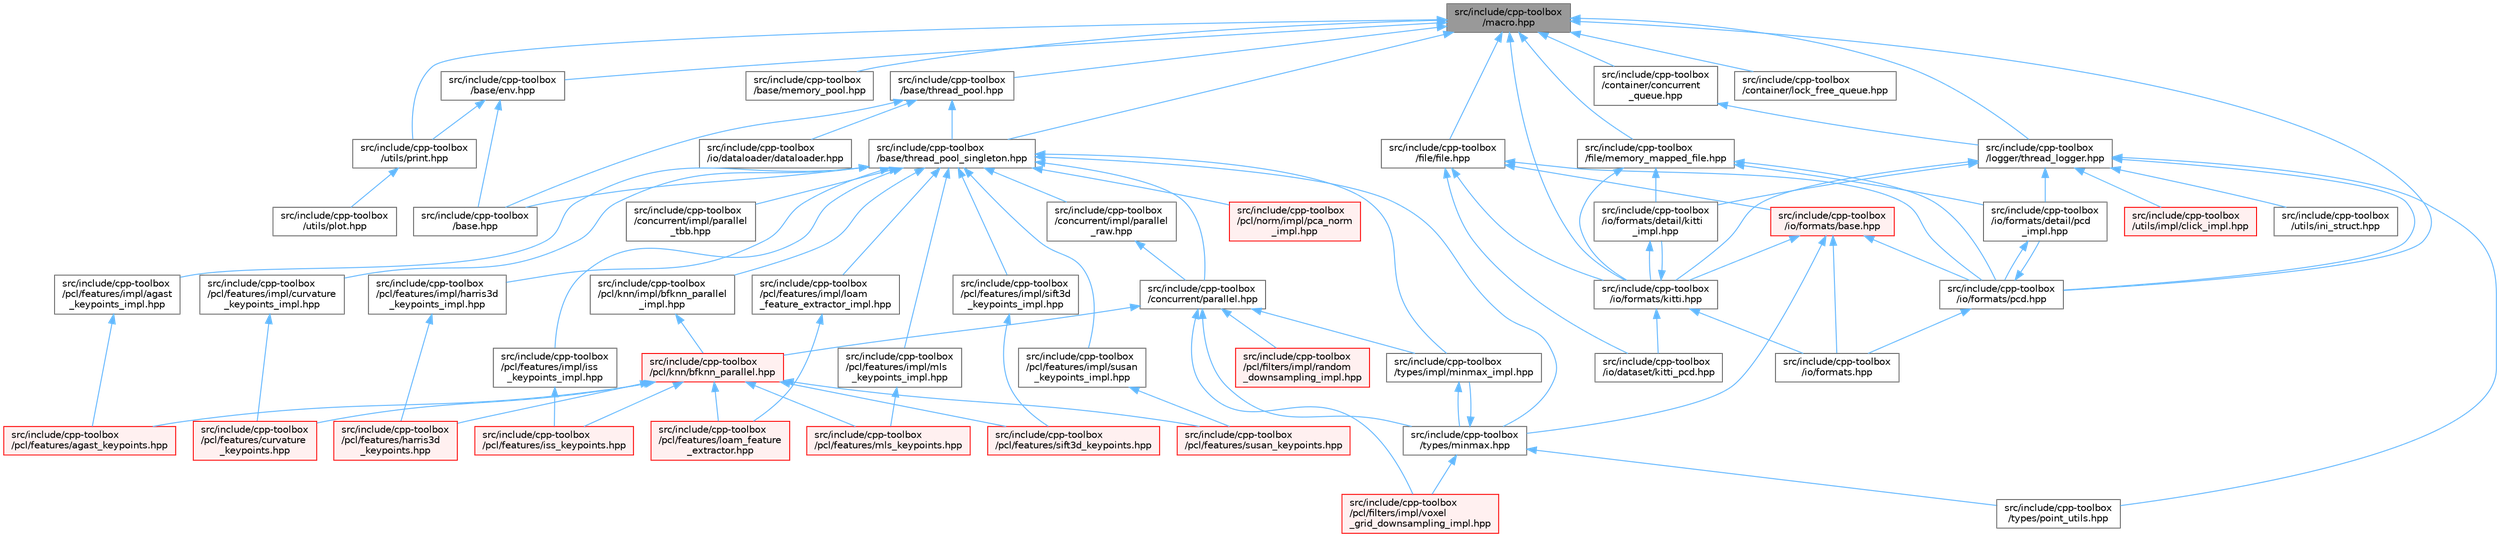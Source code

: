 digraph "src/include/cpp-toolbox/macro.hpp"
{
 // LATEX_PDF_SIZE
  bgcolor="transparent";
  edge [fontname=Helvetica,fontsize=10,labelfontname=Helvetica,labelfontsize=10];
  node [fontname=Helvetica,fontsize=10,shape=box,height=0.2,width=0.4];
  Node1 [id="Node000001",label="src/include/cpp-toolbox\l/macro.hpp",height=0.2,width=0.4,color="gray40", fillcolor="grey60", style="filled", fontcolor="black",tooltip="通用的编译器、平台、架构检测和实用宏定义 / Common macros for compiler, platform, architecture detection and utility macro..."];
  Node1 -> Node2 [id="edge1_Node000001_Node000002",dir="back",color="steelblue1",style="solid",tooltip=" "];
  Node2 [id="Node000002",label="src/include/cpp-toolbox\l/base/env.hpp",height=0.2,width=0.4,color="grey40", fillcolor="white", style="filled",URL="$env_8hpp.html",tooltip=" "];
  Node2 -> Node3 [id="edge2_Node000002_Node000003",dir="back",color="steelblue1",style="solid",tooltip=" "];
  Node3 [id="Node000003",label="src/include/cpp-toolbox\l/base.hpp",height=0.2,width=0.4,color="grey40", fillcolor="white", style="filled",URL="$base_8hpp.html",tooltip=" "];
  Node2 -> Node4 [id="edge3_Node000002_Node000004",dir="back",color="steelblue1",style="solid",tooltip=" "];
  Node4 [id="Node000004",label="src/include/cpp-toolbox\l/utils/print.hpp",height=0.2,width=0.4,color="grey40", fillcolor="white", style="filled",URL="$print_8hpp.html",tooltip=" "];
  Node4 -> Node5 [id="edge4_Node000004_Node000005",dir="back",color="steelblue1",style="solid",tooltip=" "];
  Node5 [id="Node000005",label="src/include/cpp-toolbox\l/utils/plot.hpp",height=0.2,width=0.4,color="grey40", fillcolor="white", style="filled",URL="$plot_8hpp.html",tooltip=" "];
  Node1 -> Node6 [id="edge5_Node000001_Node000006",dir="back",color="steelblue1",style="solid",tooltip=" "];
  Node6 [id="Node000006",label="src/include/cpp-toolbox\l/base/memory_pool.hpp",height=0.2,width=0.4,color="grey40", fillcolor="white", style="filled",URL="$memory__pool_8hpp.html",tooltip=" "];
  Node1 -> Node7 [id="edge6_Node000001_Node000007",dir="back",color="steelblue1",style="solid",tooltip=" "];
  Node7 [id="Node000007",label="src/include/cpp-toolbox\l/base/thread_pool.hpp",height=0.2,width=0.4,color="grey40", fillcolor="white", style="filled",URL="$thread__pool_8hpp.html",tooltip=" "];
  Node7 -> Node3 [id="edge7_Node000007_Node000003",dir="back",color="steelblue1",style="solid",tooltip=" "];
  Node7 -> Node8 [id="edge8_Node000007_Node000008",dir="back",color="steelblue1",style="solid",tooltip=" "];
  Node8 [id="Node000008",label="src/include/cpp-toolbox\l/base/thread_pool_singleton.hpp",height=0.2,width=0.4,color="grey40", fillcolor="white", style="filled",URL="$thread__pool__singleton_8hpp.html",tooltip=" "];
  Node8 -> Node3 [id="edge9_Node000008_Node000003",dir="back",color="steelblue1",style="solid",tooltip=" "];
  Node8 -> Node9 [id="edge10_Node000008_Node000009",dir="back",color="steelblue1",style="solid",tooltip=" "];
  Node9 [id="Node000009",label="src/include/cpp-toolbox\l/concurrent/impl/parallel\l_raw.hpp",height=0.2,width=0.4,color="grey40", fillcolor="white", style="filled",URL="$parallel__raw_8hpp.html",tooltip=" "];
  Node9 -> Node10 [id="edge11_Node000009_Node000010",dir="back",color="steelblue1",style="solid",tooltip=" "];
  Node10 [id="Node000010",label="src/include/cpp-toolbox\l/concurrent/parallel.hpp",height=0.2,width=0.4,color="grey40", fillcolor="white", style="filled",URL="$parallel_8hpp.html",tooltip=" "];
  Node10 -> Node11 [id="edge12_Node000010_Node000011",dir="back",color="steelblue1",style="solid",tooltip=" "];
  Node11 [id="Node000011",label="src/include/cpp-toolbox\l/pcl/filters/impl/random\l_downsampling_impl.hpp",height=0.2,width=0.4,color="red", fillcolor="#FFF0F0", style="filled",URL="$random__downsampling__impl_8hpp.html",tooltip=" "];
  Node10 -> Node13 [id="edge13_Node000010_Node000013",dir="back",color="steelblue1",style="solid",tooltip=" "];
  Node13 [id="Node000013",label="src/include/cpp-toolbox\l/pcl/filters/impl/voxel\l_grid_downsampling_impl.hpp",height=0.2,width=0.4,color="red", fillcolor="#FFF0F0", style="filled",URL="$voxel__grid__downsampling__impl_8hpp.html",tooltip=" "];
  Node10 -> Node15 [id="edge14_Node000010_Node000015",dir="back",color="steelblue1",style="solid",tooltip=" "];
  Node15 [id="Node000015",label="src/include/cpp-toolbox\l/pcl/knn/bfknn_parallel.hpp",height=0.2,width=0.4,color="red", fillcolor="#FFF0F0", style="filled",URL="$bfknn__parallel_8hpp.html",tooltip=" "];
  Node15 -> Node16 [id="edge15_Node000015_Node000016",dir="back",color="steelblue1",style="solid",tooltip=" "];
  Node16 [id="Node000016",label="src/include/cpp-toolbox\l/pcl/features/agast_keypoints.hpp",height=0.2,width=0.4,color="red", fillcolor="#FFF0F0", style="filled",URL="$agast__keypoints_8hpp.html",tooltip=" "];
  Node15 -> Node18 [id="edge16_Node000015_Node000018",dir="back",color="steelblue1",style="solid",tooltip=" "];
  Node18 [id="Node000018",label="src/include/cpp-toolbox\l/pcl/features/curvature\l_keypoints.hpp",height=0.2,width=0.4,color="red", fillcolor="#FFF0F0", style="filled",URL="$curvature__keypoints_8hpp.html",tooltip=" "];
  Node15 -> Node19 [id="edge17_Node000015_Node000019",dir="back",color="steelblue1",style="solid",tooltip=" "];
  Node19 [id="Node000019",label="src/include/cpp-toolbox\l/pcl/features/harris3d\l_keypoints.hpp",height=0.2,width=0.4,color="red", fillcolor="#FFF0F0", style="filled",URL="$harris3d__keypoints_8hpp.html",tooltip=" "];
  Node15 -> Node20 [id="edge18_Node000015_Node000020",dir="back",color="steelblue1",style="solid",tooltip=" "];
  Node20 [id="Node000020",label="src/include/cpp-toolbox\l/pcl/features/iss_keypoints.hpp",height=0.2,width=0.4,color="red", fillcolor="#FFF0F0", style="filled",URL="$iss__keypoints_8hpp.html",tooltip=" "];
  Node15 -> Node21 [id="edge19_Node000015_Node000021",dir="back",color="steelblue1",style="solid",tooltip=" "];
  Node21 [id="Node000021",label="src/include/cpp-toolbox\l/pcl/features/loam_feature\l_extractor.hpp",height=0.2,width=0.4,color="red", fillcolor="#FFF0F0", style="filled",URL="$loam__feature__extractor_8hpp.html",tooltip=" "];
  Node15 -> Node22 [id="edge20_Node000015_Node000022",dir="back",color="steelblue1",style="solid",tooltip=" "];
  Node22 [id="Node000022",label="src/include/cpp-toolbox\l/pcl/features/mls_keypoints.hpp",height=0.2,width=0.4,color="red", fillcolor="#FFF0F0", style="filled",URL="$mls__keypoints_8hpp.html",tooltip=" "];
  Node15 -> Node23 [id="edge21_Node000015_Node000023",dir="back",color="steelblue1",style="solid",tooltip=" "];
  Node23 [id="Node000023",label="src/include/cpp-toolbox\l/pcl/features/sift3d_keypoints.hpp",height=0.2,width=0.4,color="red", fillcolor="#FFF0F0", style="filled",URL="$sift3d__keypoints_8hpp.html",tooltip=" "];
  Node15 -> Node24 [id="edge22_Node000015_Node000024",dir="back",color="steelblue1",style="solid",tooltip=" "];
  Node24 [id="Node000024",label="src/include/cpp-toolbox\l/pcl/features/susan_keypoints.hpp",height=0.2,width=0.4,color="red", fillcolor="#FFF0F0", style="filled",URL="$susan__keypoints_8hpp.html",tooltip=" "];
  Node10 -> Node26 [id="edge23_Node000010_Node000026",dir="back",color="steelblue1",style="solid",tooltip=" "];
  Node26 [id="Node000026",label="src/include/cpp-toolbox\l/types/impl/minmax_impl.hpp",height=0.2,width=0.4,color="grey40", fillcolor="white", style="filled",URL="$minmax__impl_8hpp.html",tooltip=" "];
  Node26 -> Node27 [id="edge24_Node000026_Node000027",dir="back",color="steelblue1",style="solid",tooltip=" "];
  Node27 [id="Node000027",label="src/include/cpp-toolbox\l/types/minmax.hpp",height=0.2,width=0.4,color="grey40", fillcolor="white", style="filled",URL="$minmax_8hpp.html",tooltip=" "];
  Node27 -> Node13 [id="edge25_Node000027_Node000013",dir="back",color="steelblue1",style="solid",tooltip=" "];
  Node27 -> Node26 [id="edge26_Node000027_Node000026",dir="back",color="steelblue1",style="solid",tooltip=" "];
  Node27 -> Node28 [id="edge27_Node000027_Node000028",dir="back",color="steelblue1",style="solid",tooltip=" "];
  Node28 [id="Node000028",label="src/include/cpp-toolbox\l/types/point_utils.hpp",height=0.2,width=0.4,color="grey40", fillcolor="white", style="filled",URL="$point__utils_8hpp.html",tooltip=" "];
  Node10 -> Node27 [id="edge28_Node000010_Node000027",dir="back",color="steelblue1",style="solid",tooltip=" "];
  Node8 -> Node29 [id="edge29_Node000008_Node000029",dir="back",color="steelblue1",style="solid",tooltip=" "];
  Node29 [id="Node000029",label="src/include/cpp-toolbox\l/concurrent/impl/parallel\l_tbb.hpp",height=0.2,width=0.4,color="grey40", fillcolor="white", style="filled",URL="$parallel__tbb_8hpp.html",tooltip=" "];
  Node8 -> Node10 [id="edge30_Node000008_Node000010",dir="back",color="steelblue1",style="solid",tooltip=" "];
  Node8 -> Node30 [id="edge31_Node000008_Node000030",dir="back",color="steelblue1",style="solid",tooltip=" "];
  Node30 [id="Node000030",label="src/include/cpp-toolbox\l/pcl/features/impl/agast\l_keypoints_impl.hpp",height=0.2,width=0.4,color="grey40", fillcolor="white", style="filled",URL="$agast__keypoints__impl_8hpp.html",tooltip=" "];
  Node30 -> Node16 [id="edge32_Node000030_Node000016",dir="back",color="steelblue1",style="solid",tooltip=" "];
  Node8 -> Node31 [id="edge33_Node000008_Node000031",dir="back",color="steelblue1",style="solid",tooltip=" "];
  Node31 [id="Node000031",label="src/include/cpp-toolbox\l/pcl/features/impl/curvature\l_keypoints_impl.hpp",height=0.2,width=0.4,color="grey40", fillcolor="white", style="filled",URL="$curvature__keypoints__impl_8hpp.html",tooltip=" "];
  Node31 -> Node18 [id="edge34_Node000031_Node000018",dir="back",color="steelblue1",style="solid",tooltip=" "];
  Node8 -> Node32 [id="edge35_Node000008_Node000032",dir="back",color="steelblue1",style="solid",tooltip=" "];
  Node32 [id="Node000032",label="src/include/cpp-toolbox\l/pcl/features/impl/harris3d\l_keypoints_impl.hpp",height=0.2,width=0.4,color="grey40", fillcolor="white", style="filled",URL="$harris3d__keypoints__impl_8hpp.html",tooltip=" "];
  Node32 -> Node19 [id="edge36_Node000032_Node000019",dir="back",color="steelblue1",style="solid",tooltip=" "];
  Node8 -> Node33 [id="edge37_Node000008_Node000033",dir="back",color="steelblue1",style="solid",tooltip=" "];
  Node33 [id="Node000033",label="src/include/cpp-toolbox\l/pcl/features/impl/iss\l_keypoints_impl.hpp",height=0.2,width=0.4,color="grey40", fillcolor="white", style="filled",URL="$iss__keypoints__impl_8hpp.html",tooltip=" "];
  Node33 -> Node20 [id="edge38_Node000033_Node000020",dir="back",color="steelblue1",style="solid",tooltip=" "];
  Node8 -> Node34 [id="edge39_Node000008_Node000034",dir="back",color="steelblue1",style="solid",tooltip=" "];
  Node34 [id="Node000034",label="src/include/cpp-toolbox\l/pcl/features/impl/loam\l_feature_extractor_impl.hpp",height=0.2,width=0.4,color="grey40", fillcolor="white", style="filled",URL="$loam__feature__extractor__impl_8hpp.html",tooltip=" "];
  Node34 -> Node21 [id="edge40_Node000034_Node000021",dir="back",color="steelblue1",style="solid",tooltip=" "];
  Node8 -> Node35 [id="edge41_Node000008_Node000035",dir="back",color="steelblue1",style="solid",tooltip=" "];
  Node35 [id="Node000035",label="src/include/cpp-toolbox\l/pcl/features/impl/mls\l_keypoints_impl.hpp",height=0.2,width=0.4,color="grey40", fillcolor="white", style="filled",URL="$mls__keypoints__impl_8hpp.html",tooltip=" "];
  Node35 -> Node22 [id="edge42_Node000035_Node000022",dir="back",color="steelblue1",style="solid",tooltip=" "];
  Node8 -> Node36 [id="edge43_Node000008_Node000036",dir="back",color="steelblue1",style="solid",tooltip=" "];
  Node36 [id="Node000036",label="src/include/cpp-toolbox\l/pcl/features/impl/sift3d\l_keypoints_impl.hpp",height=0.2,width=0.4,color="grey40", fillcolor="white", style="filled",URL="$sift3d__keypoints__impl_8hpp.html",tooltip=" "];
  Node36 -> Node23 [id="edge44_Node000036_Node000023",dir="back",color="steelblue1",style="solid",tooltip=" "];
  Node8 -> Node37 [id="edge45_Node000008_Node000037",dir="back",color="steelblue1",style="solid",tooltip=" "];
  Node37 [id="Node000037",label="src/include/cpp-toolbox\l/pcl/features/impl/susan\l_keypoints_impl.hpp",height=0.2,width=0.4,color="grey40", fillcolor="white", style="filled",URL="$susan__keypoints__impl_8hpp.html",tooltip=" "];
  Node37 -> Node24 [id="edge46_Node000037_Node000024",dir="back",color="steelblue1",style="solid",tooltip=" "];
  Node8 -> Node38 [id="edge47_Node000008_Node000038",dir="back",color="steelblue1",style="solid",tooltip=" "];
  Node38 [id="Node000038",label="src/include/cpp-toolbox\l/pcl/knn/impl/bfknn_parallel\l_impl.hpp",height=0.2,width=0.4,color="grey40", fillcolor="white", style="filled",URL="$bfknn__parallel__impl_8hpp.html",tooltip=" "];
  Node38 -> Node15 [id="edge48_Node000038_Node000015",dir="back",color="steelblue1",style="solid",tooltip=" "];
  Node8 -> Node39 [id="edge49_Node000008_Node000039",dir="back",color="steelblue1",style="solid",tooltip=" "];
  Node39 [id="Node000039",label="src/include/cpp-toolbox\l/pcl/norm/impl/pca_norm\l_impl.hpp",height=0.2,width=0.4,color="red", fillcolor="#FFF0F0", style="filled",URL="$pca__norm__impl_8hpp.html",tooltip=" "];
  Node8 -> Node26 [id="edge50_Node000008_Node000026",dir="back",color="steelblue1",style="solid",tooltip=" "];
  Node8 -> Node27 [id="edge51_Node000008_Node000027",dir="back",color="steelblue1",style="solid",tooltip=" "];
  Node7 -> Node40 [id="edge52_Node000007_Node000040",dir="back",color="steelblue1",style="solid",tooltip=" "];
  Node40 [id="Node000040",label="src/include/cpp-toolbox\l/io/dataloader/dataloader.hpp",height=0.2,width=0.4,color="grey40", fillcolor="white", style="filled",URL="$dataloader_8hpp.html",tooltip=" "];
  Node1 -> Node8 [id="edge53_Node000001_Node000008",dir="back",color="steelblue1",style="solid",tooltip=" "];
  Node1 -> Node41 [id="edge54_Node000001_Node000041",dir="back",color="steelblue1",style="solid",tooltip=" "];
  Node41 [id="Node000041",label="src/include/cpp-toolbox\l/container/concurrent\l_queue.hpp",height=0.2,width=0.4,color="grey40", fillcolor="white", style="filled",URL="$concurrent__queue_8hpp.html",tooltip=" "];
  Node41 -> Node42 [id="edge55_Node000041_Node000042",dir="back",color="steelblue1",style="solid",tooltip=" "];
  Node42 [id="Node000042",label="src/include/cpp-toolbox\l/logger/thread_logger.hpp",height=0.2,width=0.4,color="grey40", fillcolor="white", style="filled",URL="$thread__logger_8hpp.html",tooltip=" "];
  Node42 -> Node43 [id="edge56_Node000042_Node000043",dir="back",color="steelblue1",style="solid",tooltip=" "];
  Node43 [id="Node000043",label="src/include/cpp-toolbox\l/io/formats/detail/kitti\l_impl.hpp",height=0.2,width=0.4,color="grey40", fillcolor="white", style="filled",URL="$kitti__impl_8hpp.html",tooltip="此文件包含 kitti_format_t 的模板实现/This file contains the template implementations for kitti_format_t"];
  Node43 -> Node44 [id="edge57_Node000043_Node000044",dir="back",color="steelblue1",style="solid",tooltip=" "];
  Node44 [id="Node000044",label="src/include/cpp-toolbox\l/io/formats/kitti.hpp",height=0.2,width=0.4,color="grey40", fillcolor="white", style="filled",URL="$kitti_8hpp.html",tooltip=" "];
  Node44 -> Node45 [id="edge58_Node000044_Node000045",dir="back",color="steelblue1",style="solid",tooltip=" "];
  Node45 [id="Node000045",label="src/include/cpp-toolbox\l/io/dataset/kitti_pcd.hpp",height=0.2,width=0.4,color="grey40", fillcolor="white", style="filled",URL="$kitti__pcd_8hpp.html",tooltip=" "];
  Node44 -> Node46 [id="edge59_Node000044_Node000046",dir="back",color="steelblue1",style="solid",tooltip=" "];
  Node46 [id="Node000046",label="src/include/cpp-toolbox\l/io/formats.hpp",height=0.2,width=0.4,color="grey40", fillcolor="white", style="filled",URL="$formats_8hpp.html",tooltip=" "];
  Node44 -> Node43 [id="edge60_Node000044_Node000043",dir="back",color="steelblue1",style="solid",tooltip=" "];
  Node42 -> Node47 [id="edge61_Node000042_Node000047",dir="back",color="steelblue1",style="solid",tooltip=" "];
  Node47 [id="Node000047",label="src/include/cpp-toolbox\l/io/formats/detail/pcd\l_impl.hpp",height=0.2,width=0.4,color="grey40", fillcolor="white", style="filled",URL="$pcd__impl_8hpp.html",tooltip="此文件包含 pcd_format_t 的模板实现/This file contains the template implementations for pcd_format_t"];
  Node47 -> Node48 [id="edge62_Node000047_Node000048",dir="back",color="steelblue1",style="solid",tooltip=" "];
  Node48 [id="Node000048",label="src/include/cpp-toolbox\l/io/formats/pcd.hpp",height=0.2,width=0.4,color="grey40", fillcolor="white", style="filled",URL="$pcd_8hpp.html",tooltip=" "];
  Node48 -> Node46 [id="edge63_Node000048_Node000046",dir="back",color="steelblue1",style="solid",tooltip=" "];
  Node48 -> Node47 [id="edge64_Node000048_Node000047",dir="back",color="steelblue1",style="solid",tooltip=" "];
  Node42 -> Node44 [id="edge65_Node000042_Node000044",dir="back",color="steelblue1",style="solid",tooltip=" "];
  Node42 -> Node48 [id="edge66_Node000042_Node000048",dir="back",color="steelblue1",style="solid",tooltip=" "];
  Node42 -> Node28 [id="edge67_Node000042_Node000028",dir="back",color="steelblue1",style="solid",tooltip=" "];
  Node42 -> Node49 [id="edge68_Node000042_Node000049",dir="back",color="steelblue1",style="solid",tooltip=" "];
  Node49 [id="Node000049",label="src/include/cpp-toolbox\l/utils/impl/click_impl.hpp",height=0.2,width=0.4,color="red", fillcolor="#FFF0F0", style="filled",URL="$click__impl_8hpp.html",tooltip=" "];
  Node42 -> Node51 [id="edge69_Node000042_Node000051",dir="back",color="steelblue1",style="solid",tooltip=" "];
  Node51 [id="Node000051",label="src/include/cpp-toolbox\l/utils/ini_struct.hpp",height=0.2,width=0.4,color="grey40", fillcolor="white", style="filled",URL="$ini__struct_8hpp.html",tooltip=" "];
  Node1 -> Node52 [id="edge70_Node000001_Node000052",dir="back",color="steelblue1",style="solid",tooltip=" "];
  Node52 [id="Node000052",label="src/include/cpp-toolbox\l/container/lock_free_queue.hpp",height=0.2,width=0.4,color="grey40", fillcolor="white", style="filled",URL="$lock__free__queue_8hpp.html",tooltip=" "];
  Node1 -> Node53 [id="edge71_Node000001_Node000053",dir="back",color="steelblue1",style="solid",tooltip=" "];
  Node53 [id="Node000053",label="src/include/cpp-toolbox\l/file/file.hpp",height=0.2,width=0.4,color="grey40", fillcolor="white", style="filled",URL="$file_8hpp.html",tooltip=" "];
  Node53 -> Node45 [id="edge72_Node000053_Node000045",dir="back",color="steelblue1",style="solid",tooltip=" "];
  Node53 -> Node54 [id="edge73_Node000053_Node000054",dir="back",color="steelblue1",style="solid",tooltip=" "];
  Node54 [id="Node000054",label="src/include/cpp-toolbox\l/io/formats/base.hpp",height=0.2,width=0.4,color="red", fillcolor="#FFF0F0", style="filled",URL="$io_2formats_2base_8hpp.html",tooltip=" "];
  Node54 -> Node46 [id="edge74_Node000054_Node000046",dir="back",color="steelblue1",style="solid",tooltip=" "];
  Node54 -> Node44 [id="edge75_Node000054_Node000044",dir="back",color="steelblue1",style="solid",tooltip=" "];
  Node54 -> Node48 [id="edge76_Node000054_Node000048",dir="back",color="steelblue1",style="solid",tooltip=" "];
  Node54 -> Node27 [id="edge77_Node000054_Node000027",dir="back",color="steelblue1",style="solid",tooltip=" "];
  Node53 -> Node44 [id="edge78_Node000053_Node000044",dir="back",color="steelblue1",style="solid",tooltip=" "];
  Node53 -> Node48 [id="edge79_Node000053_Node000048",dir="back",color="steelblue1",style="solid",tooltip=" "];
  Node1 -> Node65 [id="edge80_Node000001_Node000065",dir="back",color="steelblue1",style="solid",tooltip=" "];
  Node65 [id="Node000065",label="src/include/cpp-toolbox\l/file/memory_mapped_file.hpp",height=0.2,width=0.4,color="grey40", fillcolor="white", style="filled",URL="$memory__mapped__file_8hpp.html",tooltip=" "];
  Node65 -> Node43 [id="edge81_Node000065_Node000043",dir="back",color="steelblue1",style="solid",tooltip=" "];
  Node65 -> Node47 [id="edge82_Node000065_Node000047",dir="back",color="steelblue1",style="solid",tooltip=" "];
  Node65 -> Node44 [id="edge83_Node000065_Node000044",dir="back",color="steelblue1",style="solid",tooltip=" "];
  Node65 -> Node48 [id="edge84_Node000065_Node000048",dir="back",color="steelblue1",style="solid",tooltip=" "];
  Node1 -> Node44 [id="edge85_Node000001_Node000044",dir="back",color="steelblue1",style="solid",tooltip=" "];
  Node1 -> Node48 [id="edge86_Node000001_Node000048",dir="back",color="steelblue1",style="solid",tooltip=" "];
  Node1 -> Node42 [id="edge87_Node000001_Node000042",dir="back",color="steelblue1",style="solid",tooltip=" "];
  Node1 -> Node4 [id="edge88_Node000001_Node000004",dir="back",color="steelblue1",style="solid",tooltip=" "];
}
